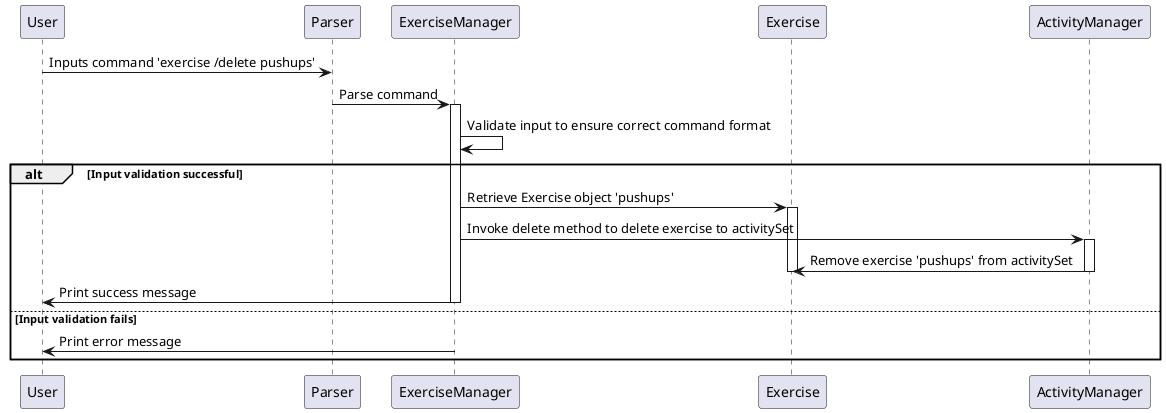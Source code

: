 @startuml SequenceDiagram

participant User
participant Parser
participant ExerciseManager
participant Exercise
participant ActivityManager

User -> Parser: Inputs command 'exercise /delete pushups'
Parser -> ExerciseManager: Parse command
activate ExerciseManager
ExerciseManager -> ExerciseManager: Validate input to ensure correct command format
alt Input validation successful
    ExerciseManager -> Exercise: Retrieve Exercise object 'pushups'
    activate Exercise
    ExerciseManager -> ActivityManager: Invoke delete method to delete exercise to activitySet
    activate ActivityManager
    ActivityManager -> Exercise: Remove exercise 'pushups' from activitySet
    deactivate ActivityManager
    deactivate Exercise
    ExerciseManager -> User: Print success message
    deactivate ExerciseManager
else Input validation fails
    ExerciseManager -> User: Print error message 
end

@enduml
